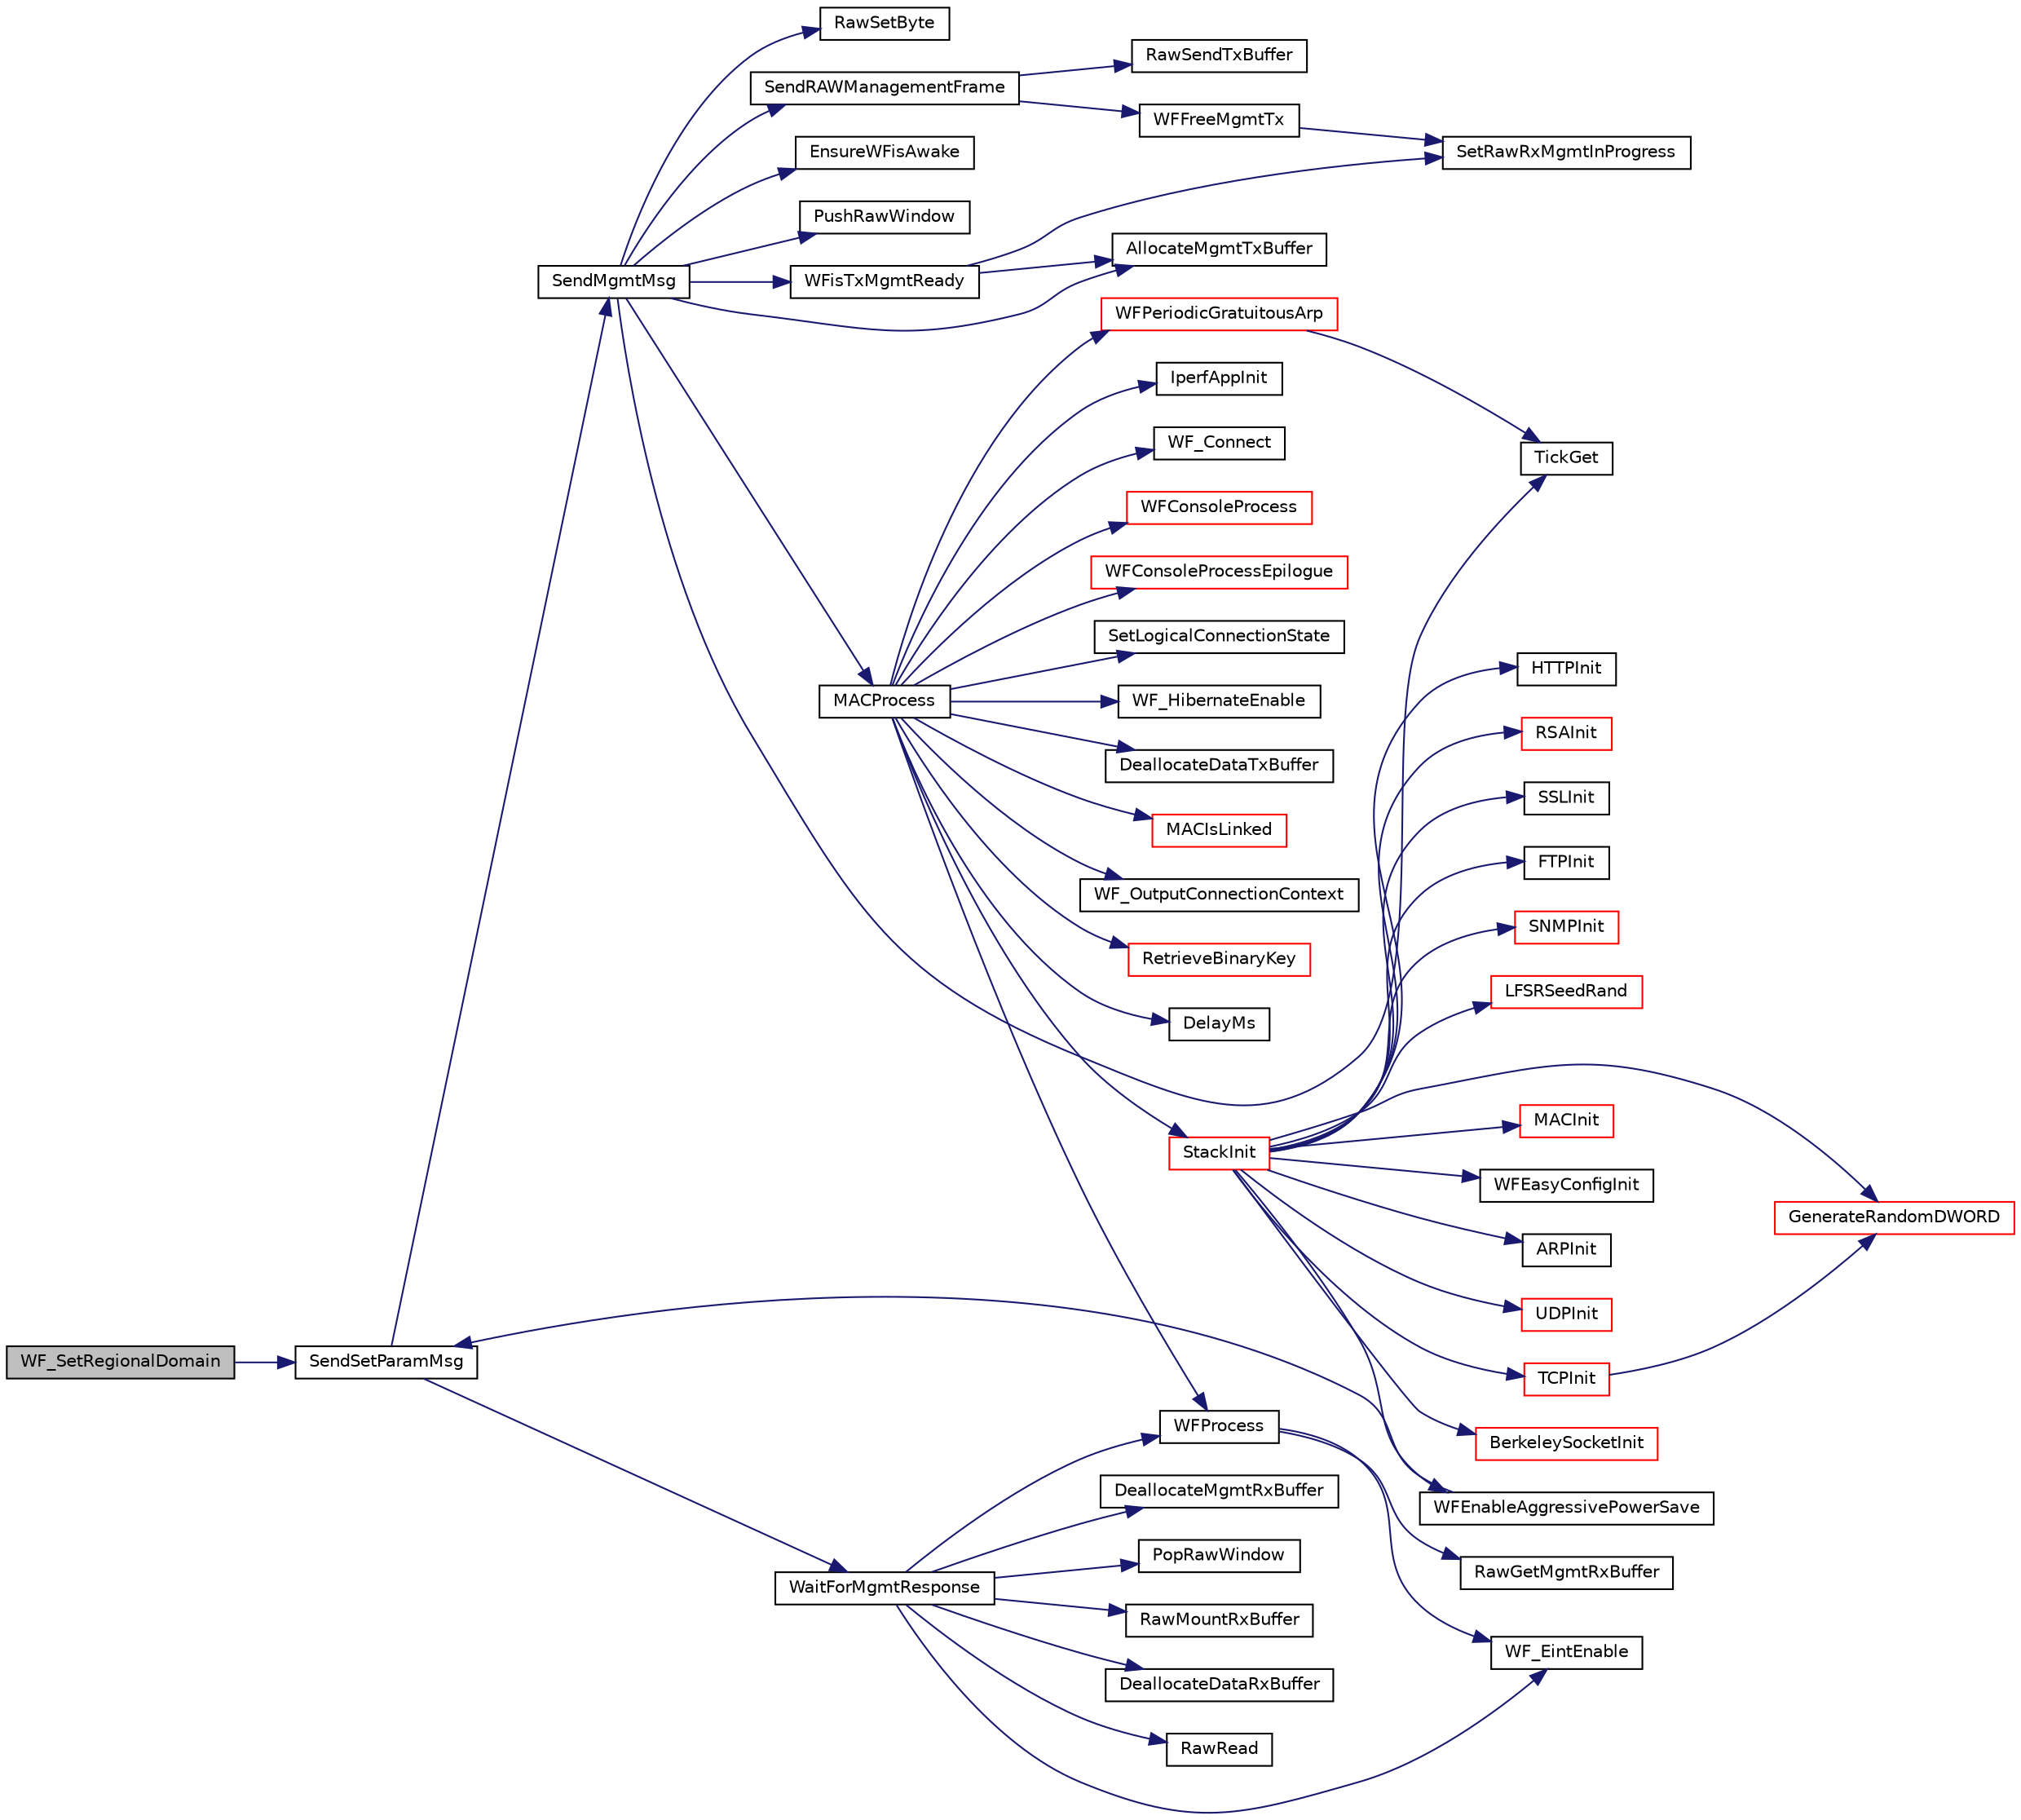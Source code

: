 digraph "WF_SetRegionalDomain"
{
  edge [fontname="Helvetica",fontsize="10",labelfontname="Helvetica",labelfontsize="10"];
  node [fontname="Helvetica",fontsize="10",shape=record];
  rankdir="LR";
  Node1 [label="WF_SetRegionalDomain",height=0.2,width=0.4,color="black", fillcolor="grey75", style="filled", fontcolor="black"];
  Node1 -> Node2 [color="midnightblue",fontsize="10",style="solid",fontname="Helvetica"];
  Node2 [label="SendSetParamMsg",height=0.2,width=0.4,color="black", fillcolor="white", style="filled",URL="$_w_f_param_msg_8c.html#aae563f30e5a74d61457a580a1ac55f35"];
  Node2 -> Node3 [color="midnightblue",fontsize="10",style="solid",fontname="Helvetica"];
  Node3 [label="SendMgmtMsg",height=0.2,width=0.4,color="black", fillcolor="white", style="filled",URL="$_w_f_mgmt_msg_8h.html#a7a2761b3bd45a00435d7ea3ec7dec75d"];
  Node3 -> Node4 [color="midnightblue",fontsize="10",style="solid",fontname="Helvetica"];
  Node4 [label="EnsureWFisAwake",height=0.2,width=0.4,color="black", fillcolor="white", style="filled",URL="$_w_f_driver_prv_8h.html#a967067df584a596445a8bc793df7933e"];
  Node3 -> Node5 [color="midnightblue",fontsize="10",style="solid",fontname="Helvetica"];
  Node5 [label="PushRawWindow",height=0.2,width=0.4,color="black", fillcolor="white", style="filled",URL="$_w_f_raw_8h.html#a8049404d577b086ace237d9aa6fd882e"];
  Node3 -> Node6 [color="midnightblue",fontsize="10",style="solid",fontname="Helvetica"];
  Node6 [label="TickGet",height=0.2,width=0.4,color="black", fillcolor="white", style="filled",URL="$_tick_8h.html#a035d1d3f8afdca7abedf588ee1b20af0"];
  Node3 -> Node7 [color="midnightblue",fontsize="10",style="solid",fontname="Helvetica"];
  Node7 [label="WFisTxMgmtReady",height=0.2,width=0.4,color="black", fillcolor="white", style="filled",URL="$_w_f_mgmt_msg_8h.html#a746e911a5715ea95de63462d6397c188"];
  Node7 -> Node8 [color="midnightblue",fontsize="10",style="solid",fontname="Helvetica"];
  Node8 [label="AllocateMgmtTxBuffer",height=0.2,width=0.4,color="black", fillcolor="white", style="filled",URL="$_w_f_raw_8h.html#ae9024b5547d799ae34eeddc7641c3a57"];
  Node7 -> Node9 [color="midnightblue",fontsize="10",style="solid",fontname="Helvetica"];
  Node9 [label="SetRawRxMgmtInProgress",height=0.2,width=0.4,color="black", fillcolor="white", style="filled",URL="$_w_f_mac_8c.html#a6539d1b42f7a5873ebfe9486e8ec961b"];
  Node3 -> Node10 [color="midnightblue",fontsize="10",style="solid",fontname="Helvetica"];
  Node10 [label="MACProcess",height=0.2,width=0.4,color="black", fillcolor="white", style="filled",URL="$_m_a_c_8h.html#a74c4ae494d118879a5d3798a74c3b905"];
  Node10 -> Node11 [color="midnightblue",fontsize="10",style="solid",fontname="Helvetica"];
  Node11 [label="WFProcess",height=0.2,width=0.4,color="black", fillcolor="white", style="filled",URL="$_w_f_api_8h.html#ab40c33ce57709d716eea07a0a76b16dd"];
  Node11 -> Node12 [color="midnightblue",fontsize="10",style="solid",fontname="Helvetica"];
  Node12 [label="RawGetMgmtRxBuffer",height=0.2,width=0.4,color="black", fillcolor="white", style="filled",URL="$_w_f_raw_8h.html#ad4dc4ee21d997183f947293c0a52d293"];
  Node11 -> Node13 [color="midnightblue",fontsize="10",style="solid",fontname="Helvetica"];
  Node13 [label="WF_EintEnable",height=0.2,width=0.4,color="black", fillcolor="white", style="filled",URL="$_w_f_api_8h.html#a939bc519999b13755ac6af4911d8fffb"];
  Node10 -> Node14 [color="midnightblue",fontsize="10",style="solid",fontname="Helvetica"];
  Node14 [label="DelayMs",height=0.2,width=0.4,color="black", fillcolor="white", style="filled",URL="$_time_delay_8c.html#ac0fb282a454001ee1813601dbb9f1bed"];
  Node10 -> Node15 [color="midnightblue",fontsize="10",style="solid",fontname="Helvetica"];
  Node15 [label="StackInit",height=0.2,width=0.4,color="red", fillcolor="white", style="filled",URL="$_stack_tsk_8h.html#af71915a2bb239ba8607e939c5943eb59"];
  Node15 -> Node16 [color="midnightblue",fontsize="10",style="solid",fontname="Helvetica"];
  Node16 [label="LFSRSeedRand",height=0.2,width=0.4,color="red", fillcolor="white", style="filled",URL="$_helpers_8h.html#a4cbb98a43546f70ea01fbf5408e72540"];
  Node15 -> Node17 [color="midnightblue",fontsize="10",style="solid",fontname="Helvetica"];
  Node17 [label="GenerateRandomDWORD",height=0.2,width=0.4,color="red", fillcolor="white", style="filled",URL="$_helpers_8h.html#ab9a87e9fa459e39748e35e7b700077ed"];
  Node15 -> Node18 [color="midnightblue",fontsize="10",style="solid",fontname="Helvetica"];
  Node18 [label="MACInit",height=0.2,width=0.4,color="red", fillcolor="white", style="filled",URL="$_m_a_c_8h.html#a26cccc5919dcabb5777c3f6127648e9f"];
  Node15 -> Node19 [color="midnightblue",fontsize="10",style="solid",fontname="Helvetica"];
  Node19 [label="WFEnableAggressivePowerSave",height=0.2,width=0.4,color="black", fillcolor="white", style="filled",URL="$_w_f_mgmt_msg_8h.html#a0edd042310380fe3dd6a980abae84d16"];
  Node19 -> Node2 [color="midnightblue",fontsize="10",style="solid",fontname="Helvetica"];
  Node15 -> Node20 [color="midnightblue",fontsize="10",style="solid",fontname="Helvetica"];
  Node20 [label="WFEasyConfigInit",height=0.2,width=0.4,color="black", fillcolor="white", style="filled",URL="$_w_f_easy_config_8h.html#a216cf2166ac0176543e31134b63c6169"];
  Node15 -> Node21 [color="midnightblue",fontsize="10",style="solid",fontname="Helvetica"];
  Node21 [label="ARPInit",height=0.2,width=0.4,color="black", fillcolor="white", style="filled",URL="$_a_r_p_8h.html#a3cfc3a5e8219655fda663e05975b5db9"];
  Node15 -> Node22 [color="midnightblue",fontsize="10",style="solid",fontname="Helvetica"];
  Node22 [label="UDPInit",height=0.2,width=0.4,color="red", fillcolor="white", style="filled",URL="$_u_d_p_8h.html#a26be5362fd254b256ce49813760578ad"];
  Node15 -> Node23 [color="midnightblue",fontsize="10",style="solid",fontname="Helvetica"];
  Node23 [label="TCPInit",height=0.2,width=0.4,color="red", fillcolor="white", style="filled",URL="$_t_c_p_8h.html#aa14ab130bfd7824b97f571fe55139fc4"];
  Node23 -> Node17 [color="midnightblue",fontsize="10",style="solid",fontname="Helvetica"];
  Node15 -> Node24 [color="midnightblue",fontsize="10",style="solid",fontname="Helvetica"];
  Node24 [label="BerkeleySocketInit",height=0.2,width=0.4,color="red", fillcolor="white", style="filled",URL="$_berkeley_a_p_i_8h.html#a45a368cee3d8258e84f073890e86bf7f"];
  Node15 -> Node25 [color="midnightblue",fontsize="10",style="solid",fontname="Helvetica"];
  Node25 [label="HTTPInit",height=0.2,width=0.4,color="black", fillcolor="white", style="filled",URL="$___h_t_t_p2_8h.html#aee23d8df952c3c1a8466ce016e809d82"];
  Node15 -> Node26 [color="midnightblue",fontsize="10",style="solid",fontname="Helvetica"];
  Node26 [label="RSAInit",height=0.2,width=0.4,color="red", fillcolor="white", style="filled",URL="$_r_s_a_8h.html#aba0b39b1a461d50e0dc316b1ed3e1b21"];
  Node15 -> Node27 [color="midnightblue",fontsize="10",style="solid",fontname="Helvetica"];
  Node27 [label="SSLInit",height=0.2,width=0.4,color="black", fillcolor="white", style="filled",URL="$_s_s_l_8h.html#afcc6e2304cadd1aeded220c6e9b751a2"];
  Node15 -> Node28 [color="midnightblue",fontsize="10",style="solid",fontname="Helvetica"];
  Node28 [label="FTPInit",height=0.2,width=0.4,color="black", fillcolor="white", style="filled",URL="$_f_t_p_8h.html#a0a66c794d89e25e1a477229f941e2615"];
  Node15 -> Node29 [color="midnightblue",fontsize="10",style="solid",fontname="Helvetica"];
  Node29 [label="SNMPInit",height=0.2,width=0.4,color="red", fillcolor="white", style="filled",URL="$_s_n_m_p_8h.html#a79d23db507b4d1023fbe55de9ace75b7"];
  Node10 -> Node30 [color="midnightblue",fontsize="10",style="solid",fontname="Helvetica"];
  Node30 [label="IperfAppInit",height=0.2,width=0.4,color="black", fillcolor="white", style="filled",URL="$_w_f_init_8c.html#a38aa9b3b13b9e93302e6401bf09bed4b"];
  Node10 -> Node31 [color="midnightblue",fontsize="10",style="solid",fontname="Helvetica"];
  Node31 [label="WF_Connect",height=0.2,width=0.4,color="black", fillcolor="white", style="filled",URL="$_w_f_mac_8c.html#a112a0c7a8a37f72cab76a6fcd3f4a4e1"];
  Node10 -> Node32 [color="midnightblue",fontsize="10",style="solid",fontname="Helvetica"];
  Node32 [label="WFConsoleProcess",height=0.2,width=0.4,color="red", fillcolor="white", style="filled",URL="$_w_f_console_8h.html#a08bebeac07c49ec2d103d7eda5841a4b"];
  Node10 -> Node33 [color="midnightblue",fontsize="10",style="solid",fontname="Helvetica"];
  Node33 [label="WFConsoleProcessEpilogue",height=0.2,width=0.4,color="red", fillcolor="white", style="filled",URL="$_w_f_console_8h.html#a780a76e11294990a58b6c71c2f7948bd"];
  Node10 -> Node34 [color="midnightblue",fontsize="10",style="solid",fontname="Helvetica"];
  Node34 [label="SetLogicalConnectionState",height=0.2,width=0.4,color="black", fillcolor="white", style="filled",URL="$_w_f_driver_prv_8h.html#ae39f2dfabbf317721b95c85563aa02ab"];
  Node10 -> Node35 [color="midnightblue",fontsize="10",style="solid",fontname="Helvetica"];
  Node35 [label="WF_HibernateEnable",height=0.2,width=0.4,color="black", fillcolor="white", style="filled",URL="$_w_f_api_8h.html#af5cd4475b565b7846c3d27dd65b97d46"];
  Node10 -> Node36 [color="midnightblue",fontsize="10",style="solid",fontname="Helvetica"];
  Node36 [label="DeallocateDataTxBuffer",height=0.2,width=0.4,color="black", fillcolor="white", style="filled",URL="$_w_f_raw_8h.html#a270fb0e2bd37af95849fe1123203bef5"];
  Node10 -> Node37 [color="midnightblue",fontsize="10",style="solid",fontname="Helvetica"];
  Node37 [label="WFPeriodicGratuitousArp",height=0.2,width=0.4,color="red", fillcolor="white", style="filled",URL="$_w_f_mac_8c.html#a1570c09fc866aec85a413c831e292fda"];
  Node37 -> Node6 [color="midnightblue",fontsize="10",style="solid",fontname="Helvetica"];
  Node10 -> Node38 [color="midnightblue",fontsize="10",style="solid",fontname="Helvetica"];
  Node38 [label="MACIsLinked",height=0.2,width=0.4,color="red", fillcolor="white", style="filled",URL="$_w_f_mac__24_g_8c.html#a0b700fbc3ad2a6c7c389026bfd38e0f1"];
  Node10 -> Node39 [color="midnightblue",fontsize="10",style="solid",fontname="Helvetica"];
  Node39 [label="WF_OutputConnectionContext",height=0.2,width=0.4,color="black", fillcolor="white", style="filled",URL="$_w_f_mac__24_g_8c.html#acc1c001c9f03fdf84e96825635f466f4"];
  Node10 -> Node40 [color="midnightblue",fontsize="10",style="solid",fontname="Helvetica"];
  Node40 [label="RetrieveBinaryKey",height=0.2,width=0.4,color="red", fillcolor="white", style="filled",URL="$_w_f_mac__24_g_8c.html#a7fb5adc7bc64ab3c4663821580ca90b4"];
  Node3 -> Node41 [color="midnightblue",fontsize="10",style="solid",fontname="Helvetica"];
  Node41 [label="RawSetByte",height=0.2,width=0.4,color="black", fillcolor="white", style="filled",URL="$_w_f_raw_8h.html#a080df0a533459a28bfccb89781df5e3a"];
  Node3 -> Node42 [color="midnightblue",fontsize="10",style="solid",fontname="Helvetica"];
  Node42 [label="SendRAWManagementFrame",height=0.2,width=0.4,color="black", fillcolor="white", style="filled",URL="$_w_f_mgmt_msg_8h.html#adf3fd3449cb04ccdc635af8befe14e56"];
  Node42 -> Node43 [color="midnightblue",fontsize="10",style="solid",fontname="Helvetica"];
  Node43 [label="RawSendTxBuffer",height=0.2,width=0.4,color="black", fillcolor="white", style="filled",URL="$_w_f_raw_8h.html#a16c4aa8238b4dec33fe41a8e09674112"];
  Node42 -> Node44 [color="midnightblue",fontsize="10",style="solid",fontname="Helvetica"];
  Node44 [label="WFFreeMgmtTx",height=0.2,width=0.4,color="black", fillcolor="white", style="filled",URL="$_w_f_mac_8c.html#a2636efe10ae51328a2b96d21501bdc51"];
  Node44 -> Node9 [color="midnightblue",fontsize="10",style="solid",fontname="Helvetica"];
  Node3 -> Node8 [color="midnightblue",fontsize="10",style="solid",fontname="Helvetica"];
  Node2 -> Node45 [color="midnightblue",fontsize="10",style="solid",fontname="Helvetica"];
  Node45 [label="WaitForMgmtResponse",height=0.2,width=0.4,color="black", fillcolor="white", style="filled",URL="$_w_f_mgmt_msg_8h.html#a55e056cb81b89b6d74963951bcfdf5ae"];
  Node45 -> Node11 [color="midnightblue",fontsize="10",style="solid",fontname="Helvetica"];
  Node45 -> Node46 [color="midnightblue",fontsize="10",style="solid",fontname="Helvetica"];
  Node46 [label="RawMountRxBuffer",height=0.2,width=0.4,color="black", fillcolor="white", style="filled",URL="$_w_f_raw_8h.html#abad9b6e42aa974dc86e7dd842911e2c5"];
  Node45 -> Node47 [color="midnightblue",fontsize="10",style="solid",fontname="Helvetica"];
  Node47 [label="DeallocateDataRxBuffer",height=0.2,width=0.4,color="black", fillcolor="white", style="filled",URL="$_w_f_raw_8h.html#a61c8aa69bc80ab5110a6b84d50bacced"];
  Node45 -> Node13 [color="midnightblue",fontsize="10",style="solid",fontname="Helvetica"];
  Node45 -> Node48 [color="midnightblue",fontsize="10",style="solid",fontname="Helvetica"];
  Node48 [label="RawRead",height=0.2,width=0.4,color="black", fillcolor="white", style="filled",URL="$_w_f_raw_8h.html#a80553d24a57673724467c812b2a00d7b"];
  Node45 -> Node49 [color="midnightblue",fontsize="10",style="solid",fontname="Helvetica"];
  Node49 [label="DeallocateMgmtRxBuffer",height=0.2,width=0.4,color="black", fillcolor="white", style="filled",URL="$_w_f_raw_8h.html#a479447fe09e853821ff2f38755885164"];
  Node45 -> Node50 [color="midnightblue",fontsize="10",style="solid",fontname="Helvetica"];
  Node50 [label="PopRawWindow",height=0.2,width=0.4,color="black", fillcolor="white", style="filled",URL="$_w_f_raw_8h.html#ae50feb41702ee7a5f6ab679e87d364ba"];
}
